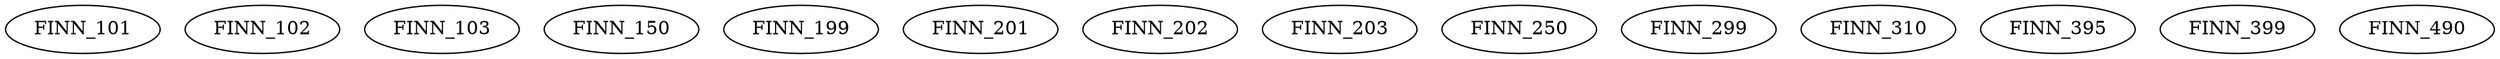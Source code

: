 digraph G {
    FINN_101;
    FINN_102;
    FINN_103;
    FINN_150;
    FINN_199;
    FINN_201;
    FINN_202;
    FINN_203;
    FINN_250;
    FINN_299;
    FINN_310;
    FINN_395;
    FINN_399;
    FINN_490;
}
